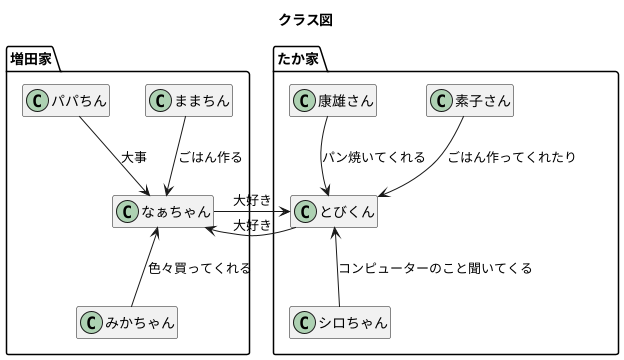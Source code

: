 @startuml
title
クラス図
end title
hide empty members
 
 'ここに色々書いていくと、右に図ができるんです(´>ω<`)
 package 増田家{
 class なぁちゃん
 class ままちん
 class みかちゃん
 class パパちん
 }
 package たか家{
 class とびくん
 class 素子さん
 class 康雄さん
 class シロちゃん 
 }
 
 なぁちゃん -> とびくん:大好き
 なぁちゃん <- とびくん :大好き
 パパちん --> なぁちゃん:大事
 ままちん --> なぁちゃん:ごはん作る
 なぁちゃん <-- みかちゃん :色々買ってくれる

 素子さん -->とびくん  :ごはん作ってくれたり
 康雄さん -->とびくん  :パン焼いてくれる
 とびくん <-- シロちゃん   :コンピューターのこと聞いてくる
 
@end